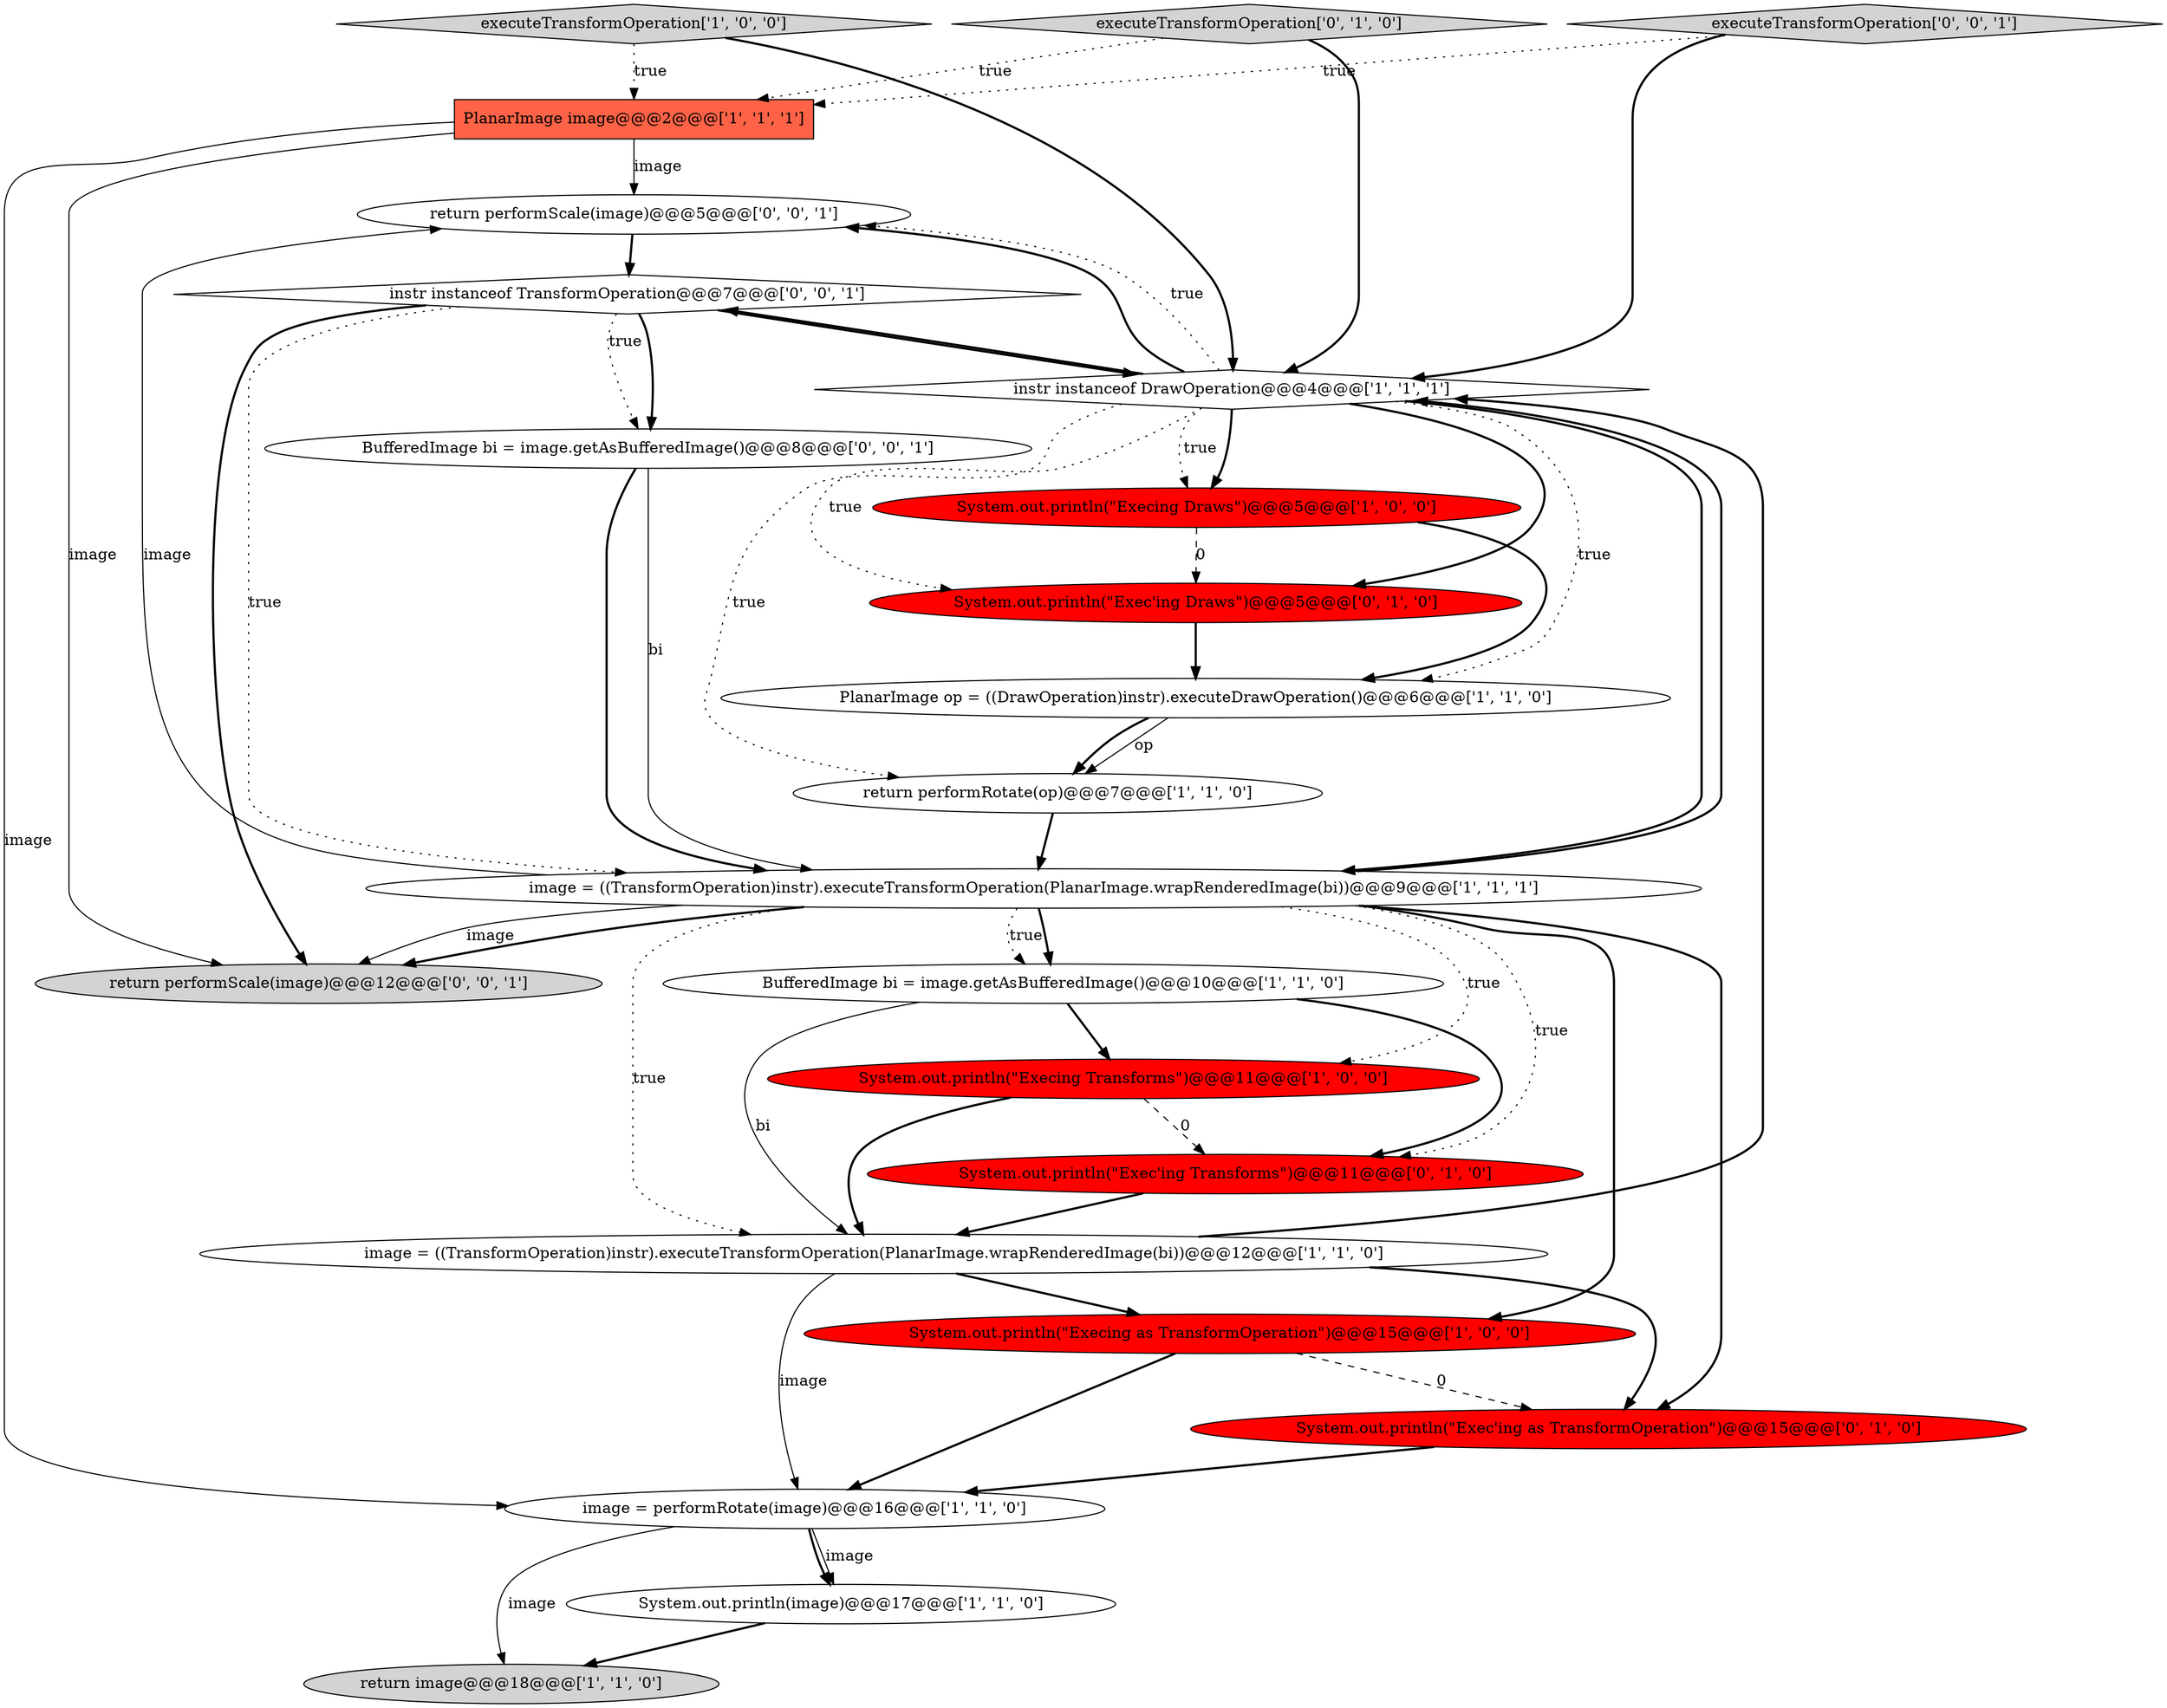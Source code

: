 digraph {
8 [style = filled, label = "PlanarImage image@@@2@@@['1', '1', '1']", fillcolor = tomato, shape = box image = "AAA0AAABBB1BBB"];
13 [style = filled, label = "image = performRotate(image)@@@16@@@['1', '1', '0']", fillcolor = white, shape = ellipse image = "AAA0AAABBB1BBB"];
0 [style = filled, label = "PlanarImage op = ((DrawOperation)instr).executeDrawOperation()@@@6@@@['1', '1', '0']", fillcolor = white, shape = ellipse image = "AAA0AAABBB1BBB"];
1 [style = filled, label = "image = ((TransformOperation)instr).executeTransformOperation(PlanarImage.wrapRenderedImage(bi))@@@12@@@['1', '1', '0']", fillcolor = white, shape = ellipse image = "AAA0AAABBB1BBB"];
17 [style = filled, label = "System.out.println(\"Exec'ing as TransformOperation\")@@@15@@@['0', '1', '0']", fillcolor = red, shape = ellipse image = "AAA1AAABBB2BBB"];
4 [style = filled, label = "executeTransformOperation['1', '0', '0']", fillcolor = lightgray, shape = diamond image = "AAA0AAABBB1BBB"];
21 [style = filled, label = "instr instanceof TransformOperation@@@7@@@['0', '0', '1']", fillcolor = white, shape = diamond image = "AAA0AAABBB3BBB"];
20 [style = filled, label = "return performScale(image)@@@12@@@['0', '0', '1']", fillcolor = lightgray, shape = ellipse image = "AAA0AAABBB3BBB"];
6 [style = filled, label = "System.out.println(\"Execing as TransformOperation\")@@@15@@@['1', '0', '0']", fillcolor = red, shape = ellipse image = "AAA1AAABBB1BBB"];
7 [style = filled, label = "System.out.println(\"Execing Transforms\")@@@11@@@['1', '0', '0']", fillcolor = red, shape = ellipse image = "AAA1AAABBB1BBB"];
12 [style = filled, label = "instr instanceof DrawOperation@@@4@@@['1', '1', '1']", fillcolor = white, shape = diamond image = "AAA0AAABBB1BBB"];
19 [style = filled, label = "BufferedImage bi = image.getAsBufferedImage()@@@8@@@['0', '0', '1']", fillcolor = white, shape = ellipse image = "AAA0AAABBB3BBB"];
16 [style = filled, label = "System.out.println(\"Exec'ing Transforms\")@@@11@@@['0', '1', '0']", fillcolor = red, shape = ellipse image = "AAA1AAABBB2BBB"];
22 [style = filled, label = "return performScale(image)@@@5@@@['0', '0', '1']", fillcolor = white, shape = ellipse image = "AAA0AAABBB3BBB"];
5 [style = filled, label = "return performRotate(op)@@@7@@@['1', '1', '0']", fillcolor = white, shape = ellipse image = "AAA0AAABBB1BBB"];
10 [style = filled, label = "image = ((TransformOperation)instr).executeTransformOperation(PlanarImage.wrapRenderedImage(bi))@@@9@@@['1', '1', '1']", fillcolor = white, shape = ellipse image = "AAA0AAABBB1BBB"];
11 [style = filled, label = "BufferedImage bi = image.getAsBufferedImage()@@@10@@@['1', '1', '0']", fillcolor = white, shape = ellipse image = "AAA0AAABBB1BBB"];
15 [style = filled, label = "System.out.println(\"Exec'ing Draws\")@@@5@@@['0', '1', '0']", fillcolor = red, shape = ellipse image = "AAA1AAABBB2BBB"];
18 [style = filled, label = "executeTransformOperation['0', '0', '1']", fillcolor = lightgray, shape = diamond image = "AAA0AAABBB3BBB"];
3 [style = filled, label = "return image@@@18@@@['1', '1', '0']", fillcolor = lightgray, shape = ellipse image = "AAA0AAABBB1BBB"];
9 [style = filled, label = "System.out.println(\"Execing Draws\")@@@5@@@['1', '0', '0']", fillcolor = red, shape = ellipse image = "AAA1AAABBB1BBB"];
2 [style = filled, label = "System.out.println(image)@@@17@@@['1', '1', '0']", fillcolor = white, shape = ellipse image = "AAA0AAABBB1BBB"];
14 [style = filled, label = "executeTransformOperation['0', '1', '0']", fillcolor = lightgray, shape = diamond image = "AAA0AAABBB2BBB"];
8->13 [style = solid, label="image"];
19->10 [style = solid, label="bi"];
5->10 [style = bold, label=""];
11->16 [style = bold, label=""];
10->20 [style = bold, label=""];
7->1 [style = bold, label=""];
9->0 [style = bold, label=""];
10->22 [style = solid, label="image"];
21->19 [style = bold, label=""];
0->5 [style = solid, label="op"];
12->21 [style = bold, label=""];
7->16 [style = dashed, label="0"];
8->20 [style = solid, label="image"];
2->3 [style = bold, label=""];
12->22 [style = bold, label=""];
12->15 [style = bold, label=""];
12->15 [style = dotted, label="true"];
4->8 [style = dotted, label="true"];
22->21 [style = bold, label=""];
18->12 [style = bold, label=""];
19->10 [style = bold, label=""];
18->8 [style = dotted, label="true"];
10->17 [style = bold, label=""];
6->17 [style = dashed, label="0"];
21->10 [style = dotted, label="true"];
12->9 [style = bold, label=""];
10->6 [style = bold, label=""];
8->22 [style = solid, label="image"];
1->17 [style = bold, label=""];
13->2 [style = solid, label="image"];
21->12 [style = bold, label=""];
10->20 [style = solid, label="image"];
12->22 [style = dotted, label="true"];
12->10 [style = bold, label=""];
1->6 [style = bold, label=""];
21->20 [style = bold, label=""];
16->1 [style = bold, label=""];
12->5 [style = dotted, label="true"];
10->11 [style = dotted, label="true"];
10->12 [style = bold, label=""];
9->15 [style = dashed, label="0"];
6->13 [style = bold, label=""];
21->19 [style = dotted, label="true"];
15->0 [style = bold, label=""];
14->12 [style = bold, label=""];
13->2 [style = bold, label=""];
14->8 [style = dotted, label="true"];
1->12 [style = bold, label=""];
12->0 [style = dotted, label="true"];
4->12 [style = bold, label=""];
11->1 [style = solid, label="bi"];
17->13 [style = bold, label=""];
10->1 [style = dotted, label="true"];
1->13 [style = solid, label="image"];
10->16 [style = dotted, label="true"];
10->7 [style = dotted, label="true"];
11->7 [style = bold, label=""];
13->3 [style = solid, label="image"];
0->5 [style = bold, label=""];
12->9 [style = dotted, label="true"];
10->11 [style = bold, label=""];
}

